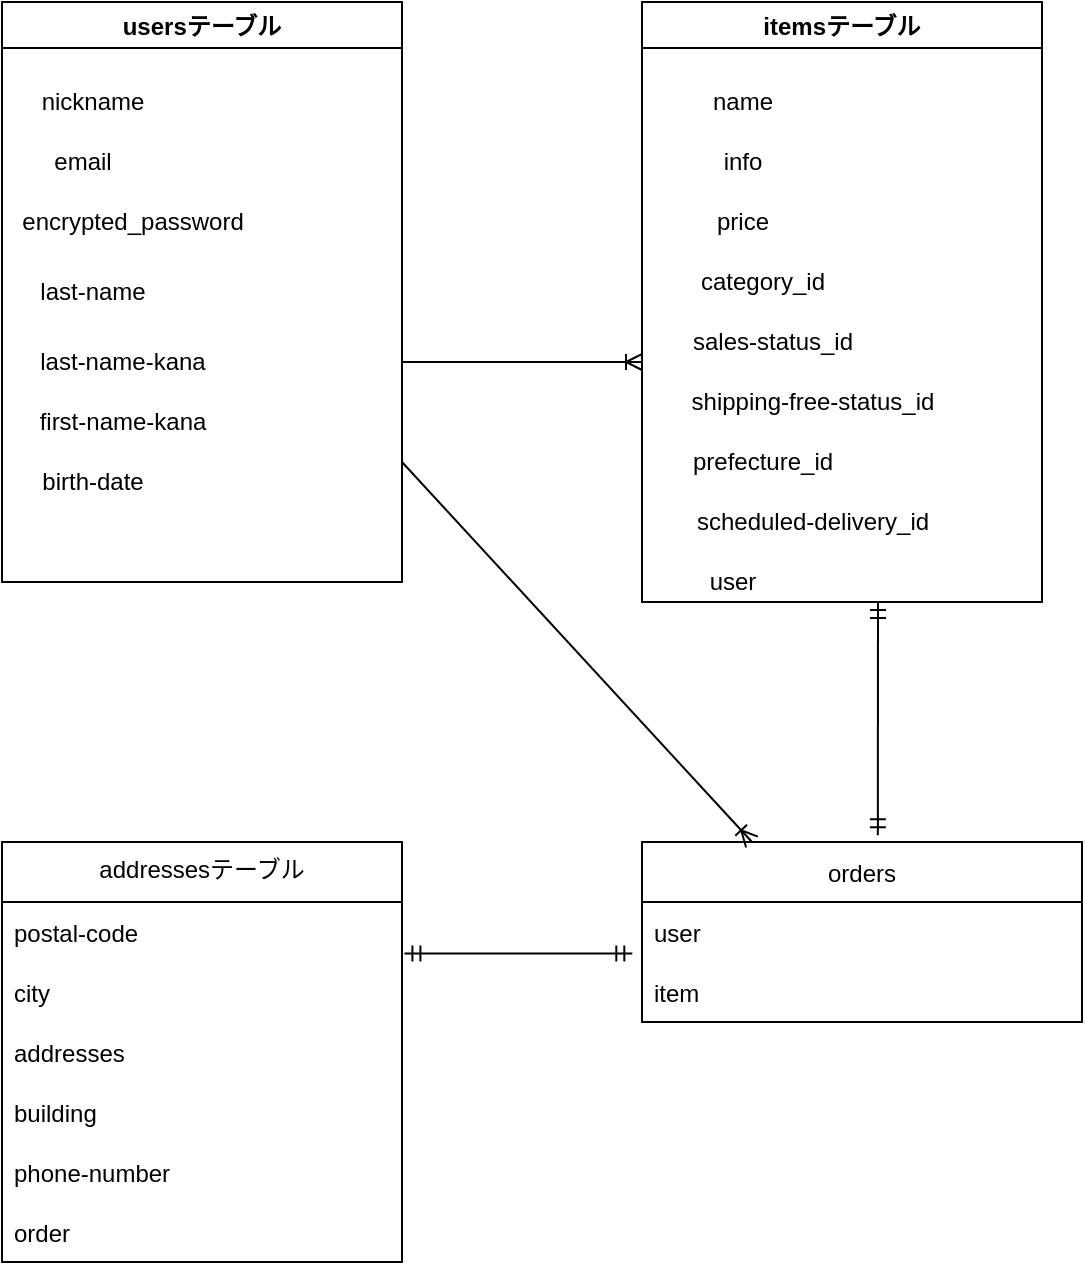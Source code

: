 <mxfile>
    <diagram id="sixrMAECy4k0S64iEuY_" name="ページ1">
        <mxGraphModel dx="1017" dy="463" grid="1" gridSize="10" guides="1" tooltips="1" connect="1" arrows="1" fold="1" page="1" pageScale="1" pageWidth="827" pageHeight="1169" math="0" shadow="0">
            <root>
                <mxCell id="0"/>
                <mxCell id="1" parent="0"/>
                <mxCell id="6" value="usersテーブル" style="swimlane;" vertex="1" parent="1">
                    <mxGeometry x="80" y="60" width="200" height="290" as="geometry">
                        <mxRectangle x="80" y="40" width="110" height="23" as="alternateBounds"/>
                    </mxGeometry>
                </mxCell>
                <mxCell id="12" value="nickname" style="text;html=1;align=center;verticalAlign=middle;resizable=0;points=[];autosize=1;strokeColor=none;fillColor=none;" vertex="1" parent="6">
                    <mxGeometry x="10" y="40" width="70" height="20" as="geometry"/>
                </mxCell>
                <mxCell id="17" value="email" style="text;html=1;align=center;verticalAlign=middle;resizable=0;points=[];autosize=1;strokeColor=none;fillColor=none;" vertex="1" parent="6">
                    <mxGeometry x="20" y="70" width="40" height="20" as="geometry"/>
                </mxCell>
                <mxCell id="18" value="encrypted_password" style="text;html=1;align=center;verticalAlign=middle;resizable=0;points=[];autosize=1;strokeColor=none;fillColor=none;" vertex="1" parent="6">
                    <mxGeometry y="100" width="130" height="20" as="geometry"/>
                </mxCell>
                <mxCell id="20" value="last-name" style="text;html=1;align=center;verticalAlign=middle;resizable=0;points=[];autosize=1;strokeColor=none;fillColor=none;" vertex="1" parent="6">
                    <mxGeometry x="10" y="135" width="70" height="20" as="geometry"/>
                </mxCell>
                <mxCell id="22" value="last-name-kana" style="text;html=1;align=center;verticalAlign=middle;resizable=0;points=[];autosize=1;strokeColor=none;fillColor=none;" vertex="1" parent="6">
                    <mxGeometry x="10" y="170" width="100" height="20" as="geometry"/>
                </mxCell>
                <mxCell id="23" value="first-name-kana" style="text;html=1;align=center;verticalAlign=middle;resizable=0;points=[];autosize=1;strokeColor=none;fillColor=none;" vertex="1" parent="6">
                    <mxGeometry x="10" y="200" width="100" height="20" as="geometry"/>
                </mxCell>
                <mxCell id="24" value="birth-date" style="text;html=1;align=center;verticalAlign=middle;resizable=0;points=[];autosize=1;strokeColor=none;fillColor=none;" vertex="1" parent="6">
                    <mxGeometry x="10" y="230" width="70" height="20" as="geometry"/>
                </mxCell>
                <mxCell id="25" value="itemsテーブル" style="swimlane;" vertex="1" parent="1">
                    <mxGeometry x="400" y="60" width="200" height="300" as="geometry"/>
                </mxCell>
                <mxCell id="26" value="name" style="text;html=1;align=center;verticalAlign=middle;resizable=0;points=[];autosize=1;strokeColor=none;fillColor=none;" vertex="1" parent="25">
                    <mxGeometry x="25" y="40" width="50" height="20" as="geometry"/>
                </mxCell>
                <mxCell id="27" value="info" style="text;html=1;align=center;verticalAlign=middle;resizable=0;points=[];autosize=1;strokeColor=none;fillColor=none;" vertex="1" parent="25">
                    <mxGeometry x="35" y="70" width="30" height="20" as="geometry"/>
                </mxCell>
                <mxCell id="28" value="price" style="text;html=1;align=center;verticalAlign=middle;resizable=0;points=[];autosize=1;strokeColor=none;fillColor=none;" vertex="1" parent="25">
                    <mxGeometry x="30" y="100" width="40" height="20" as="geometry"/>
                </mxCell>
                <mxCell id="29" value="category_id" style="text;html=1;align=center;verticalAlign=middle;resizable=0;points=[];autosize=1;strokeColor=none;fillColor=none;" vertex="1" parent="25">
                    <mxGeometry x="20" y="130" width="80" height="20" as="geometry"/>
                </mxCell>
                <mxCell id="31" value="sales-status_id" style="text;html=1;align=center;verticalAlign=middle;resizable=0;points=[];autosize=1;strokeColor=none;fillColor=none;" vertex="1" parent="25">
                    <mxGeometry x="15" y="160" width="100" height="20" as="geometry"/>
                </mxCell>
                <mxCell id="32" value="shipping-free-status_id" style="text;html=1;align=center;verticalAlign=middle;resizable=0;points=[];autosize=1;strokeColor=none;fillColor=none;" vertex="1" parent="25">
                    <mxGeometry x="15" y="190" width="140" height="20" as="geometry"/>
                </mxCell>
                <mxCell id="33" value="prefecture_id" style="text;html=1;align=center;verticalAlign=middle;resizable=0;points=[];autosize=1;strokeColor=none;fillColor=none;" vertex="1" parent="25">
                    <mxGeometry x="15" y="220" width="90" height="20" as="geometry"/>
                </mxCell>
                <mxCell id="34" value="user" style="text;html=1;align=center;verticalAlign=middle;resizable=0;points=[];autosize=1;strokeColor=none;fillColor=none;" vertex="1" parent="25">
                    <mxGeometry x="25" y="280" width="40" height="20" as="geometry"/>
                </mxCell>
                <mxCell id="35" value="scheduled-delivery_id" style="text;html=1;align=center;verticalAlign=middle;resizable=0;points=[];autosize=1;strokeColor=none;fillColor=none;" vertex="1" parent="25">
                    <mxGeometry x="20" y="250" width="130" height="20" as="geometry"/>
                </mxCell>
                <mxCell id="36" value="addressesテーブル" style="swimlane;fontStyle=0;childLayout=stackLayout;horizontal=1;startSize=30;horizontalStack=0;resizeParent=1;resizeParentMax=0;resizeLast=0;collapsible=1;marginBottom=0;verticalAlign=top;" vertex="1" parent="1">
                    <mxGeometry x="80" y="480" width="200" height="210" as="geometry"/>
                </mxCell>
                <mxCell id="37" value="postal-code" style="text;strokeColor=none;fillColor=none;align=left;verticalAlign=middle;spacingLeft=4;spacingRight=4;overflow=hidden;points=[[0,0.5],[1,0.5]];portConstraint=eastwest;rotatable=0;" vertex="1" parent="36">
                    <mxGeometry y="30" width="200" height="30" as="geometry"/>
                </mxCell>
                <mxCell id="39" value="city" style="text;strokeColor=none;fillColor=none;align=left;verticalAlign=middle;spacingLeft=4;spacingRight=4;overflow=hidden;points=[[0,0.5],[1,0.5]];portConstraint=eastwest;rotatable=0;" vertex="1" parent="36">
                    <mxGeometry y="60" width="200" height="30" as="geometry"/>
                </mxCell>
                <mxCell id="43" value="addresses" style="text;strokeColor=none;fillColor=none;align=left;verticalAlign=middle;spacingLeft=4;spacingRight=4;overflow=hidden;points=[[0,0.5],[1,0.5]];portConstraint=eastwest;rotatable=0;" vertex="1" parent="36">
                    <mxGeometry y="90" width="200" height="30" as="geometry"/>
                </mxCell>
                <mxCell id="44" value="building" style="text;strokeColor=none;fillColor=none;align=left;verticalAlign=middle;spacingLeft=4;spacingRight=4;overflow=hidden;points=[[0,0.5],[1,0.5]];portConstraint=eastwest;rotatable=0;" vertex="1" parent="36">
                    <mxGeometry y="120" width="200" height="30" as="geometry"/>
                </mxCell>
                <mxCell id="45" value="phone-number" style="text;strokeColor=none;fillColor=none;align=left;verticalAlign=middle;spacingLeft=4;spacingRight=4;overflow=hidden;points=[[0,0.5],[1,0.5]];portConstraint=eastwest;rotatable=0;" vertex="1" parent="36">
                    <mxGeometry y="150" width="200" height="30" as="geometry"/>
                </mxCell>
                <mxCell id="62" value="order" style="text;strokeColor=none;fillColor=none;align=left;verticalAlign=middle;spacingLeft=4;spacingRight=4;overflow=hidden;points=[[0,0.5],[1,0.5]];portConstraint=eastwest;rotatable=0;" vertex="1" parent="36">
                    <mxGeometry y="180" width="200" height="30" as="geometry"/>
                </mxCell>
                <mxCell id="47" value="orders" style="swimlane;fontStyle=0;childLayout=stackLayout;horizontal=1;startSize=30;horizontalStack=0;resizeParent=1;resizeParentMax=0;resizeLast=0;collapsible=1;marginBottom=0;" vertex="1" parent="1">
                    <mxGeometry x="400" y="480" width="220" height="90" as="geometry"/>
                </mxCell>
                <mxCell id="48" value="user" style="text;strokeColor=none;fillColor=none;align=left;verticalAlign=middle;spacingLeft=4;spacingRight=4;overflow=hidden;points=[[0,0.5],[1,0.5]];portConstraint=eastwest;rotatable=0;" vertex="1" parent="47">
                    <mxGeometry y="30" width="220" height="30" as="geometry"/>
                </mxCell>
                <mxCell id="49" value="item" style="text;strokeColor=none;fillColor=none;align=left;verticalAlign=middle;spacingLeft=4;spacingRight=4;overflow=hidden;points=[[0,0.5],[1,0.5]];portConstraint=eastwest;rotatable=0;" vertex="1" parent="47">
                    <mxGeometry y="60" width="220" height="30" as="geometry"/>
                </mxCell>
                <mxCell id="60" value="" style="edgeStyle=entityRelationEdgeStyle;fontSize=12;html=1;endArrow=ERoneToMany;" edge="1" parent="1">
                    <mxGeometry width="100" height="100" relative="1" as="geometry">
                        <mxPoint x="280" y="240" as="sourcePoint"/>
                        <mxPoint x="400" y="240" as="targetPoint"/>
                    </mxGeometry>
                </mxCell>
                <mxCell id="61" value="" style="edgeStyle=entityRelationEdgeStyle;fontSize=12;html=1;endArrow=ERmandOne;startArrow=ERmandOne;exitX=1.006;exitY=-0.14;exitDx=0;exitDy=0;exitPerimeter=0;entryX=-0.022;entryY=0.86;entryDx=0;entryDy=0;entryPerimeter=0;" edge="1" parent="1" target="48">
                    <mxGeometry width="100" height="100" relative="1" as="geometry">
                        <mxPoint x="281.2" y="535.8" as="sourcePoint"/>
                        <mxPoint x="550" y="490" as="targetPoint"/>
                    </mxGeometry>
                </mxCell>
                <mxCell id="64" value="" style="fontSize=12;html=1;endArrow=ERoneToMany;entryX=0.25;entryY=0;entryDx=0;entryDy=0;" edge="1" parent="1" target="47">
                    <mxGeometry width="100" height="100" relative="1" as="geometry">
                        <mxPoint x="280" y="290" as="sourcePoint"/>
                        <mxPoint x="550" y="290" as="targetPoint"/>
                    </mxGeometry>
                </mxCell>
                <mxCell id="67" value="" style="fontSize=12;html=1;endArrow=ERmandOne;startArrow=ERmandOne;exitX=0.536;exitY=-0.038;exitDx=0;exitDy=0;exitPerimeter=0;" edge="1" parent="1" source="47">
                    <mxGeometry width="100" height="100" relative="1" as="geometry">
                        <mxPoint x="470" y="460" as="sourcePoint"/>
                        <mxPoint x="518" y="360" as="targetPoint"/>
                    </mxGeometry>
                </mxCell>
                <mxCell id="68" value="" style="fontSize=12;html=1;endArrow=ERmandOne;startArrow=ERmandOne;strokeColor=none;" edge="1" parent="1">
                    <mxGeometry width="100" height="100" relative="1" as="geometry">
                        <mxPoint x="520" y="470" as="sourcePoint"/>
                        <mxPoint x="520" y="360" as="targetPoint"/>
                    </mxGeometry>
                </mxCell>
            </root>
        </mxGraphModel>
    </diagram>
</mxfile>